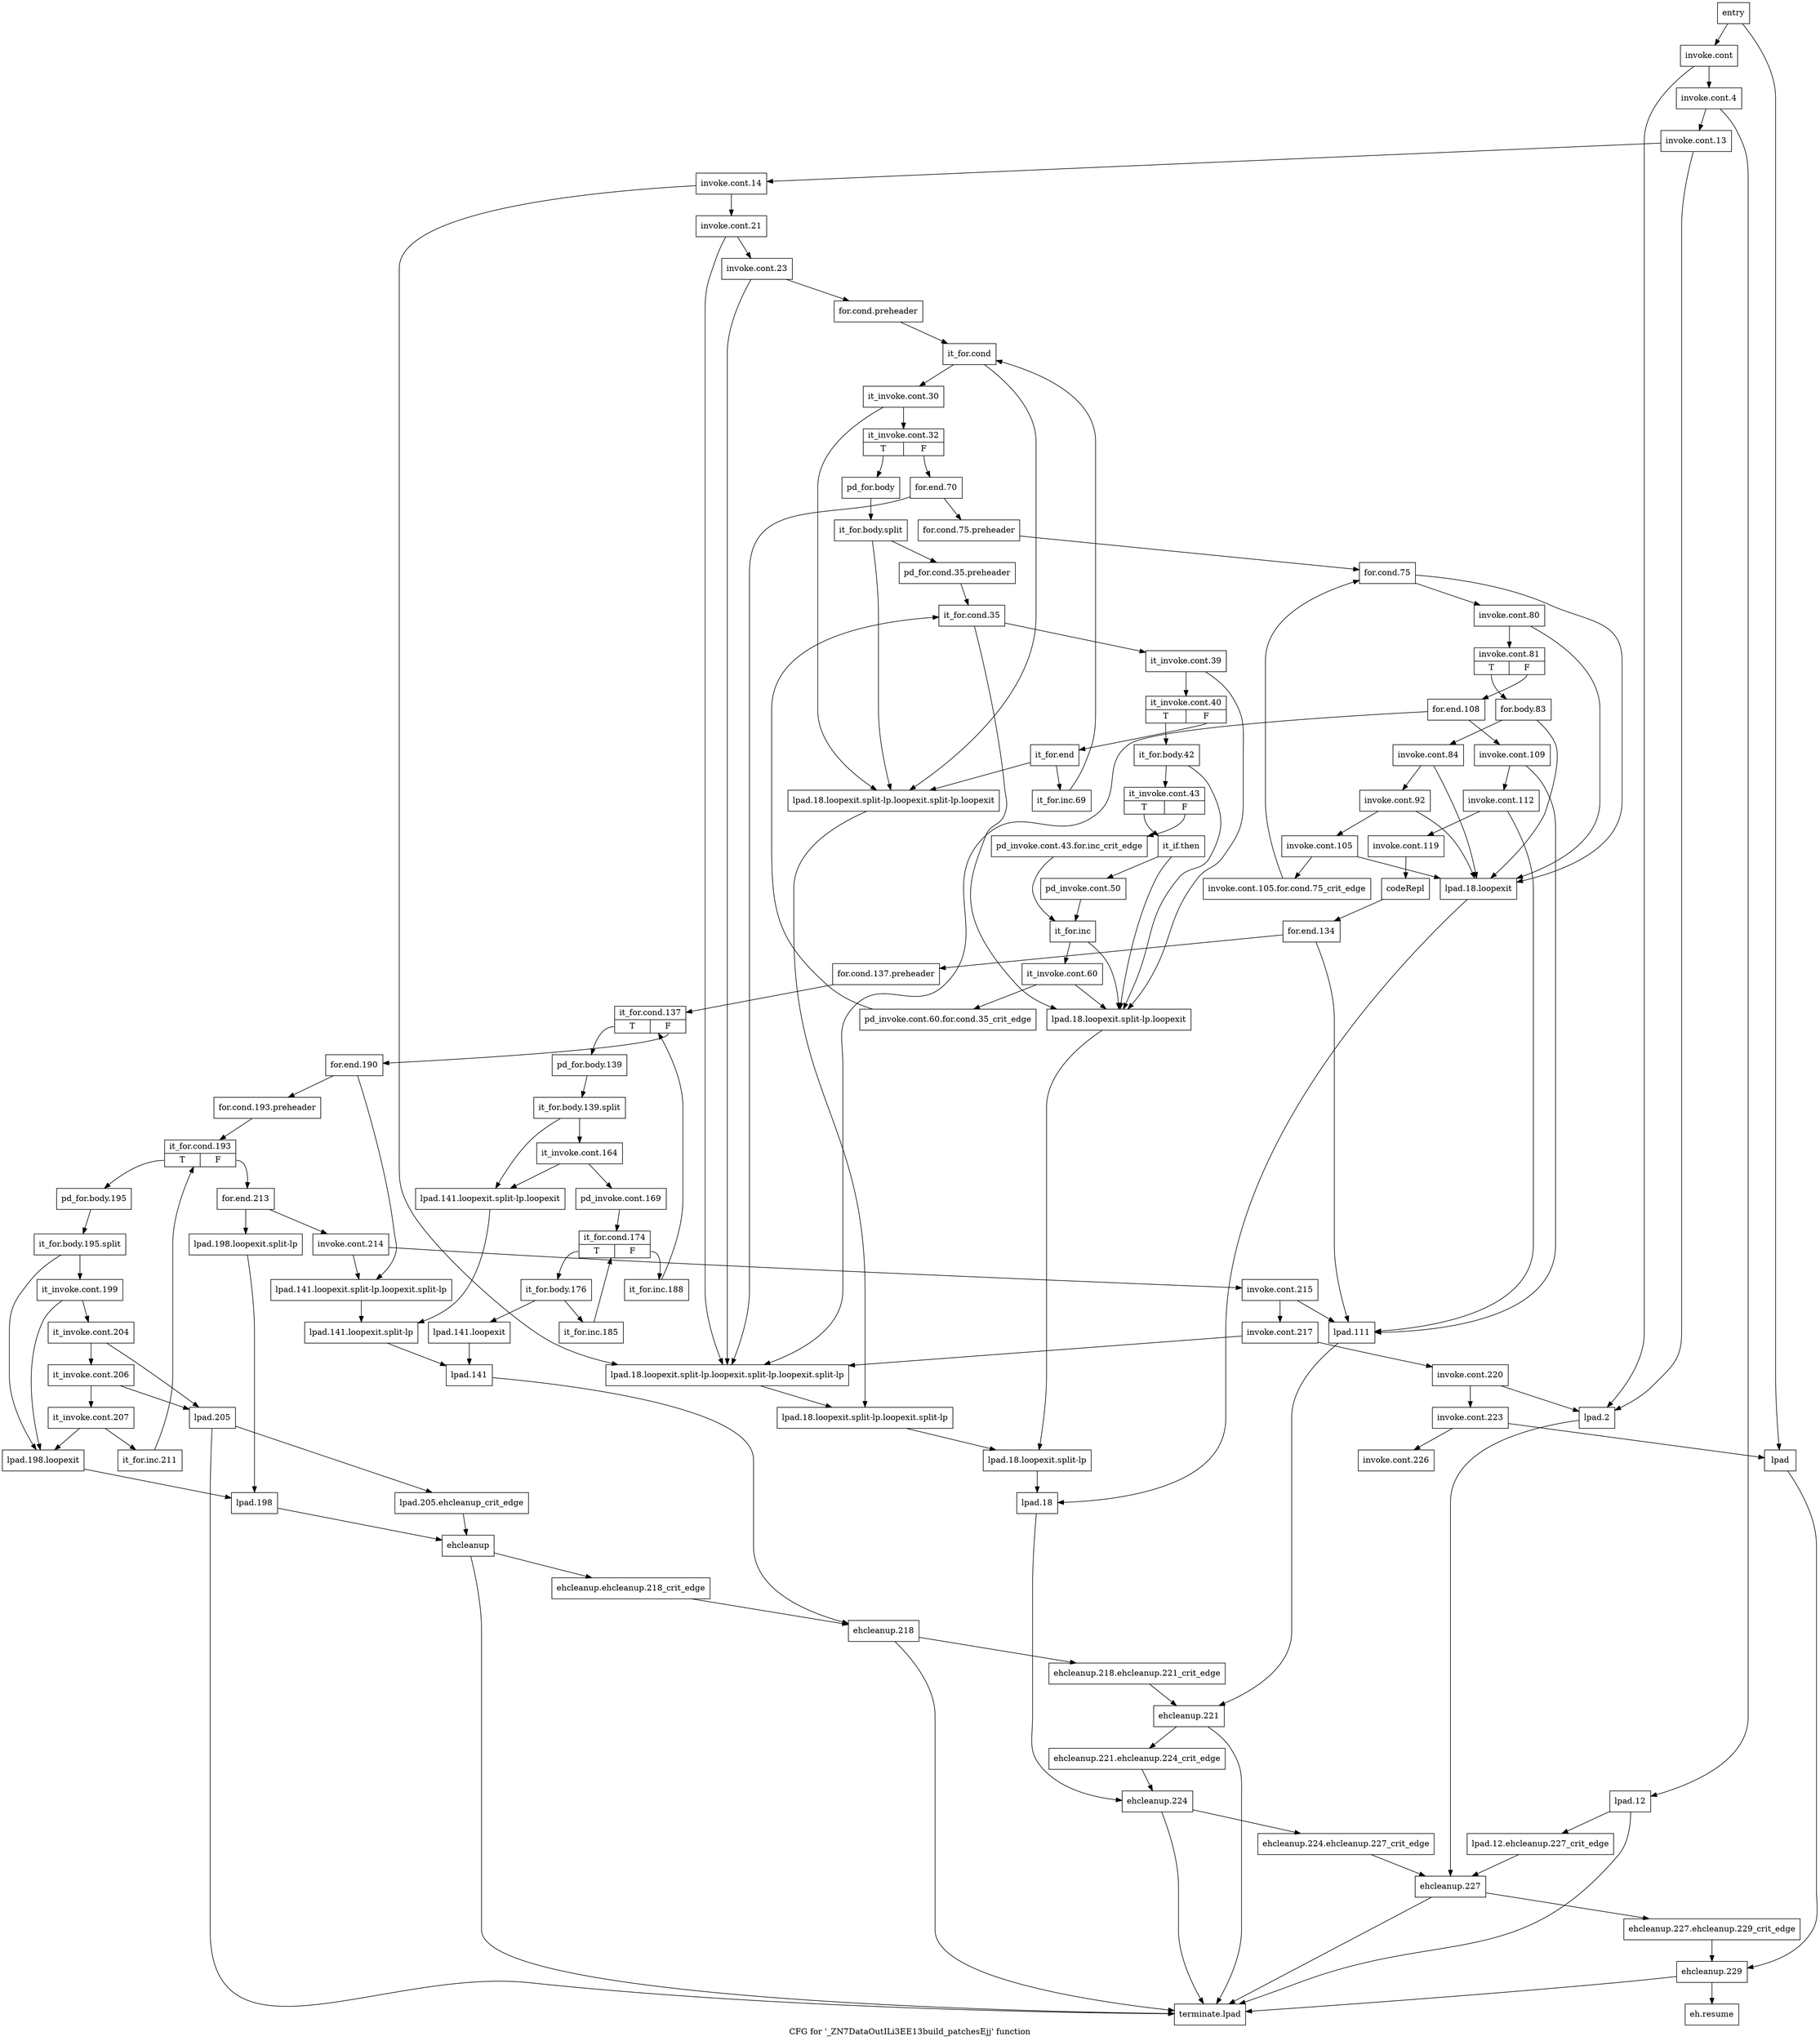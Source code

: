 digraph "CFG for '_ZN7DataOutILi3EE13build_patchesEjj' function" {
	label="CFG for '_ZN7DataOutILi3EE13build_patchesEjj' function";

	Node0x30d7330 [shape=record,label="{entry}"];
	Node0x30d7330 -> Node0x30d7380;
	Node0x30d7330 -> Node0x30da2a0;
	Node0x30d7380 [shape=record,label="{invoke.cont}"];
	Node0x30d7380 -> Node0x30c99c0;
	Node0x30d7380 -> Node0x30da2f0;
	Node0x30c99c0 [shape=record,label="{invoke.cont.4}"];
	Node0x30c99c0 -> Node0x30c9a10;
	Node0x30c99c0 -> Node0x30da340;
	Node0x30c9a10 [shape=record,label="{invoke.cont.13}"];
	Node0x30c9a10 -> Node0x30c9a60;
	Node0x30c9a10 -> Node0x30da2f0;
	Node0x30c9a60 [shape=record,label="{invoke.cont.14}"];
	Node0x30c9a60 -> Node0x30c9ab0;
	Node0x30c9a60 -> Node0x30da4d0;
	Node0x30c9ab0 [shape=record,label="{invoke.cont.21}"];
	Node0x30c9ab0 -> Node0x30d9df0;
	Node0x30c9ab0 -> Node0x30da4d0;
	Node0x30d9df0 [shape=record,label="{invoke.cont.23}"];
	Node0x30d9df0 -> Node0x30d9e40;
	Node0x30d9df0 -> Node0x30da4d0;
	Node0x30d9e40 [shape=record,label="{for.cond.preheader}"];
	Node0x30d9e40 -> Node0x30d9e90;
	Node0x30d9e90 [shape=record,label="{it_for.cond}"];
	Node0x30d9e90 -> Node0x30d9ee0;
	Node0x30d9e90 -> Node0x30da480;
	Node0x30d9ee0 [shape=record,label="{it_invoke.cont.30}"];
	Node0x30d9ee0 -> Node0x30d9f30;
	Node0x30d9ee0 -> Node0x30da480;
	Node0x30d9f30 [shape=record,label="{it_invoke.cont.32|{<s0>T|<s1>F}}"];
	Node0x30d9f30:s0 -> Node0x30d9f80;
	Node0x30d9f30:s1 -> Node0x30da7a0;
	Node0x30d9f80 [shape=record,label="{pd_for.body}"];
	Node0x30d9f80 -> Node0x9a14cd0;
	Node0x9a14cd0 [shape=record,label="{it_for.body.split}"];
	Node0x9a14cd0 -> Node0x30d9fd0;
	Node0x9a14cd0 -> Node0x30da480;
	Node0x30d9fd0 [shape=record,label="{pd_for.cond.35.preheader}"];
	Node0x30d9fd0 -> Node0x30da020;
	Node0x30da020 [shape=record,label="{it_for.cond.35}"];
	Node0x30da020 -> Node0x30da070;
	Node0x30da020 -> Node0x30da430;
	Node0x30da070 [shape=record,label="{it_invoke.cont.39}"];
	Node0x30da070 -> Node0x30da0c0;
	Node0x30da070 -> Node0x30da430;
	Node0x30da0c0 [shape=record,label="{it_invoke.cont.40|{<s0>T|<s1>F}}"];
	Node0x30da0c0:s0 -> Node0x30da110;
	Node0x30da0c0:s1 -> Node0x30da700;
	Node0x30da110 [shape=record,label="{it_for.body.42}"];
	Node0x30da110 -> Node0x30da160;
	Node0x30da110 -> Node0x30da430;
	Node0x30da160 [shape=record,label="{it_invoke.cont.43|{<s0>T|<s1>F}}"];
	Node0x30da160:s0 -> Node0x30da200;
	Node0x30da160:s1 -> Node0x30da1b0;
	Node0x30da1b0 [shape=record,label="{pd_invoke.cont.43.for.inc_crit_edge}"];
	Node0x30da1b0 -> Node0x30da610;
	Node0x30da200 [shape=record,label="{it_if.then}"];
	Node0x30da200 -> Node0x30da250;
	Node0x30da200 -> Node0x30da430;
	Node0x30da250 [shape=record,label="{pd_invoke.cont.50}"];
	Node0x30da250 -> Node0x30da610;
	Node0x30da2a0 [shape=record,label="{lpad}"];
	Node0x30da2a0 -> Node0x30dbb00;
	Node0x30da2f0 [shape=record,label="{lpad.2}"];
	Node0x30da2f0 -> Node0x30dba60;
	Node0x30da340 [shape=record,label="{lpad.12}"];
	Node0x30da340 -> Node0x30da390;
	Node0x30da340 -> Node0x30dbba0;
	Node0x30da390 [shape=record,label="{lpad.12.ehcleanup.227_crit_edge}"];
	Node0x30da390 -> Node0x30dba60;
	Node0x30da3e0 [shape=record,label="{lpad.18.loopexit}"];
	Node0x30da3e0 -> Node0x30da5c0;
	Node0x30da430 [shape=record,label="{lpad.18.loopexit.split-lp.loopexit}"];
	Node0x30da430 -> Node0x30da570;
	Node0x30da480 [shape=record,label="{lpad.18.loopexit.split-lp.loopexit.split-lp.loopexit}"];
	Node0x30da480 -> Node0x30da520;
	Node0x30da4d0 [shape=record,label="{lpad.18.loopexit.split-lp.loopexit.split-lp.loopexit.split-lp}"];
	Node0x30da4d0 -> Node0x30da520;
	Node0x30da520 [shape=record,label="{lpad.18.loopexit.split-lp.loopexit.split-lp}"];
	Node0x30da520 -> Node0x30da570;
	Node0x30da570 [shape=record,label="{lpad.18.loopexit.split-lp}"];
	Node0x30da570 -> Node0x30da5c0;
	Node0x30da5c0 [shape=record,label="{lpad.18}"];
	Node0x30da5c0 -> Node0x30db9c0;
	Node0x30da610 [shape=record,label="{it_for.inc}"];
	Node0x30da610 -> Node0x30da660;
	Node0x30da610 -> Node0x30da430;
	Node0x30da660 [shape=record,label="{it_invoke.cont.60}"];
	Node0x30da660 -> Node0x30da6b0;
	Node0x30da660 -> Node0x30da430;
	Node0x30da6b0 [shape=record,label="{pd_invoke.cont.60.for.cond.35_crit_edge}"];
	Node0x30da6b0 -> Node0x30da020;
	Node0x30da700 [shape=record,label="{it_for.end}"];
	Node0x30da700 -> Node0x30da750;
	Node0x30da700 -> Node0x30da480;
	Node0x30da750 [shape=record,label="{it_for.inc.69}"];
	Node0x30da750 -> Node0x30d9e90;
	Node0x30da7a0 [shape=record,label="{for.end.70}"];
	Node0x30da7a0 -> Node0x30da7f0;
	Node0x30da7a0 -> Node0x30da4d0;
	Node0x30da7f0 [shape=record,label="{for.cond.75.preheader}"];
	Node0x30da7f0 -> Node0x30da840;
	Node0x30da840 [shape=record,label="{for.cond.75}"];
	Node0x30da840 -> Node0x30da890;
	Node0x30da840 -> Node0x30da3e0;
	Node0x30da890 [shape=record,label="{invoke.cont.80}"];
	Node0x30da890 -> Node0x30da8e0;
	Node0x30da890 -> Node0x30da3e0;
	Node0x30da8e0 [shape=record,label="{invoke.cont.81|{<s0>T|<s1>F}}"];
	Node0x30da8e0:s0 -> Node0x30da930;
	Node0x30da8e0:s1 -> Node0x30daac0;
	Node0x30da930 [shape=record,label="{for.body.83}"];
	Node0x30da930 -> Node0x30da980;
	Node0x30da930 -> Node0x30da3e0;
	Node0x30da980 [shape=record,label="{invoke.cont.84}"];
	Node0x30da980 -> Node0x30da9d0;
	Node0x30da980 -> Node0x30da3e0;
	Node0x30da9d0 [shape=record,label="{invoke.cont.92}"];
	Node0x30da9d0 -> Node0x30daa20;
	Node0x30da9d0 -> Node0x30da3e0;
	Node0x30daa20 [shape=record,label="{invoke.cont.105}"];
	Node0x30daa20 -> Node0x30daa70;
	Node0x30daa20 -> Node0x30da3e0;
	Node0x30daa70 [shape=record,label="{invoke.cont.105.for.cond.75_crit_edge}"];
	Node0x30daa70 -> Node0x30da840;
	Node0x30daac0 [shape=record,label="{for.end.108}"];
	Node0x30daac0 -> Node0x30dab10;
	Node0x30daac0 -> Node0x30da4d0;
	Node0x30dab10 [shape=record,label="{invoke.cont.109}"];
	Node0x30dab10 -> Node0x30dab60;
	Node0x30dab10 -> Node0x30dac50;
	Node0x30dab60 [shape=record,label="{invoke.cont.112}"];
	Node0x30dab60 -> Node0x30dabb0;
	Node0x30dab60 -> Node0x30dac50;
	Node0x30dabb0 [shape=record,label="{invoke.cont.119}"];
	Node0x30dabb0 -> Node0x30dac00;
	Node0x30dac00 [shape=record,label="{codeRepl}"];
	Node0x30dac00 -> Node0x30daca0;
	Node0x30dac50 [shape=record,label="{lpad.111}"];
	Node0x30dac50 -> Node0x30db920;
	Node0x30daca0 [shape=record,label="{for.end.134}"];
	Node0x30daca0 -> Node0x30dacf0;
	Node0x30daca0 -> Node0x30dac50;
	Node0x30dacf0 [shape=record,label="{for.cond.137.preheader}"];
	Node0x30dacf0 -> Node0x30dad40;
	Node0x30dad40 [shape=record,label="{it_for.cond.137|{<s0>T|<s1>F}}"];
	Node0x30dad40:s0 -> Node0x30dad90;
	Node0x30dad40:s1 -> Node0x30db150;
	Node0x30dad90 [shape=record,label="{pd_for.body.139}"];
	Node0x30dad90 -> Node0x9a13640;
	Node0x9a13640 [shape=record,label="{it_for.body.139.split}"];
	Node0x9a13640 -> Node0x30dade0;
	Node0x9a13640 -> Node0x30dafc0;
	Node0x30dade0 [shape=record,label="{it_invoke.cont.164}"];
	Node0x30dade0 -> Node0x30dae30;
	Node0x30dade0 -> Node0x30dafc0;
	Node0x30dae30 [shape=record,label="{pd_invoke.cont.169}"];
	Node0x30dae30 -> Node0x30dae80;
	Node0x30dae80 [shape=record,label="{it_for.cond.174|{<s0>T|<s1>F}}"];
	Node0x30dae80:s0 -> Node0x30daed0;
	Node0x30dae80:s1 -> Node0x30db100;
	Node0x30daed0 [shape=record,label="{it_for.body.176}"];
	Node0x30daed0 -> Node0x30daf20;
	Node0x30daed0 -> Node0x30daf70;
	Node0x30daf20 [shape=record,label="{it_for.inc.185}"];
	Node0x30daf20 -> Node0x30dae80;
	Node0x30daf70 [shape=record,label="{lpad.141.loopexit}"];
	Node0x30daf70 -> Node0x30db0b0;
	Node0x30dafc0 [shape=record,label="{lpad.141.loopexit.split-lp.loopexit}"];
	Node0x30dafc0 -> Node0x30db060;
	Node0x30db010 [shape=record,label="{lpad.141.loopexit.split-lp.loopexit.split-lp}"];
	Node0x30db010 -> Node0x30db060;
	Node0x30db060 [shape=record,label="{lpad.141.loopexit.split-lp}"];
	Node0x30db060 -> Node0x30db0b0;
	Node0x30db0b0 [shape=record,label="{lpad.141}"];
	Node0x30db0b0 -> Node0x30db880;
	Node0x30db100 [shape=record,label="{it_for.inc.188}"];
	Node0x30db100 -> Node0x30dad40;
	Node0x30db150 [shape=record,label="{for.end.190}"];
	Node0x30db150 -> Node0x30db1a0;
	Node0x30db150 -> Node0x30db010;
	Node0x30db1a0 [shape=record,label="{for.cond.193.preheader}"];
	Node0x30db1a0 -> Node0x30db1f0;
	Node0x30db1f0 [shape=record,label="{it_for.cond.193|{<s0>T|<s1>F}}"];
	Node0x30db1f0:s0 -> Node0x30db240;
	Node0x30db1f0:s1 -> Node0x30db5b0;
	Node0x30db240 [shape=record,label="{pd_for.body.195}"];
	Node0x30db240 -> Node0x99d5ea0;
	Node0x99d5ea0 [shape=record,label="{it_for.body.195.split}"];
	Node0x99d5ea0 -> Node0x30db290;
	Node0x99d5ea0 -> Node0x30db420;
	Node0x30db290 [shape=record,label="{it_invoke.cont.199}"];
	Node0x30db290 -> Node0x30db2e0;
	Node0x30db290 -> Node0x30db420;
	Node0x30db2e0 [shape=record,label="{it_invoke.cont.204}"];
	Node0x30db2e0 -> Node0x30db330;
	Node0x30db2e0 -> Node0x30db510;
	Node0x30db330 [shape=record,label="{it_invoke.cont.206}"];
	Node0x30db330 -> Node0x30db380;
	Node0x30db330 -> Node0x30db510;
	Node0x30db380 [shape=record,label="{it_invoke.cont.207}"];
	Node0x30db380 -> Node0x30db3d0;
	Node0x30db380 -> Node0x30db420;
	Node0x30db3d0 [shape=record,label="{it_for.inc.211}"];
	Node0x30db3d0 -> Node0x30db1f0;
	Node0x30db420 [shape=record,label="{lpad.198.loopexit}"];
	Node0x30db420 -> Node0x30db4c0;
	Node0x30db470 [shape=record,label="{lpad.198.loopexit.split-lp}"];
	Node0x30db470 -> Node0x30db4c0;
	Node0x30db4c0 [shape=record,label="{lpad.198}"];
	Node0x30db4c0 -> Node0x30db7e0;
	Node0x30db510 [shape=record,label="{lpad.205}"];
	Node0x30db510 -> Node0x30db560;
	Node0x30db510 -> Node0x30dbba0;
	Node0x30db560 [shape=record,label="{lpad.205.ehcleanup_crit_edge}"];
	Node0x30db560 -> Node0x30db7e0;
	Node0x30db5b0 [shape=record,label="{for.end.213}"];
	Node0x30db5b0 -> Node0x30db600;
	Node0x30db5b0 -> Node0x30db470;
	Node0x30db600 [shape=record,label="{invoke.cont.214}"];
	Node0x30db600 -> Node0x30db650;
	Node0x30db600 -> Node0x30db010;
	Node0x30db650 [shape=record,label="{invoke.cont.215}"];
	Node0x30db650 -> Node0x30db6a0;
	Node0x30db650 -> Node0x30dac50;
	Node0x30db6a0 [shape=record,label="{invoke.cont.217}"];
	Node0x30db6a0 -> Node0x30db6f0;
	Node0x30db6a0 -> Node0x30da4d0;
	Node0x30db6f0 [shape=record,label="{invoke.cont.220}"];
	Node0x30db6f0 -> Node0x30db740;
	Node0x30db6f0 -> Node0x30da2f0;
	Node0x30db740 [shape=record,label="{invoke.cont.223}"];
	Node0x30db740 -> Node0x30db790;
	Node0x30db740 -> Node0x30da2a0;
	Node0x30db790 [shape=record,label="{invoke.cont.226}"];
	Node0x30db7e0 [shape=record,label="{ehcleanup}"];
	Node0x30db7e0 -> Node0x30db830;
	Node0x30db7e0 -> Node0x30dbba0;
	Node0x30db830 [shape=record,label="{ehcleanup.ehcleanup.218_crit_edge}"];
	Node0x30db830 -> Node0x30db880;
	Node0x30db880 [shape=record,label="{ehcleanup.218}"];
	Node0x30db880 -> Node0x30db8d0;
	Node0x30db880 -> Node0x30dbba0;
	Node0x30db8d0 [shape=record,label="{ehcleanup.218.ehcleanup.221_crit_edge}"];
	Node0x30db8d0 -> Node0x30db920;
	Node0x30db920 [shape=record,label="{ehcleanup.221}"];
	Node0x30db920 -> Node0x30db970;
	Node0x30db920 -> Node0x30dbba0;
	Node0x30db970 [shape=record,label="{ehcleanup.221.ehcleanup.224_crit_edge}"];
	Node0x30db970 -> Node0x30db9c0;
	Node0x30db9c0 [shape=record,label="{ehcleanup.224}"];
	Node0x30db9c0 -> Node0x30dba10;
	Node0x30db9c0 -> Node0x30dbba0;
	Node0x30dba10 [shape=record,label="{ehcleanup.224.ehcleanup.227_crit_edge}"];
	Node0x30dba10 -> Node0x30dba60;
	Node0x30dba60 [shape=record,label="{ehcleanup.227}"];
	Node0x30dba60 -> Node0x30dbab0;
	Node0x30dba60 -> Node0x30dbba0;
	Node0x30dbab0 [shape=record,label="{ehcleanup.227.ehcleanup.229_crit_edge}"];
	Node0x30dbab0 -> Node0x30dbb00;
	Node0x30dbb00 [shape=record,label="{ehcleanup.229}"];
	Node0x30dbb00 -> Node0x30dbb50;
	Node0x30dbb00 -> Node0x30dbba0;
	Node0x30dbb50 [shape=record,label="{eh.resume}"];
	Node0x30dbba0 [shape=record,label="{terminate.lpad}"];
}
